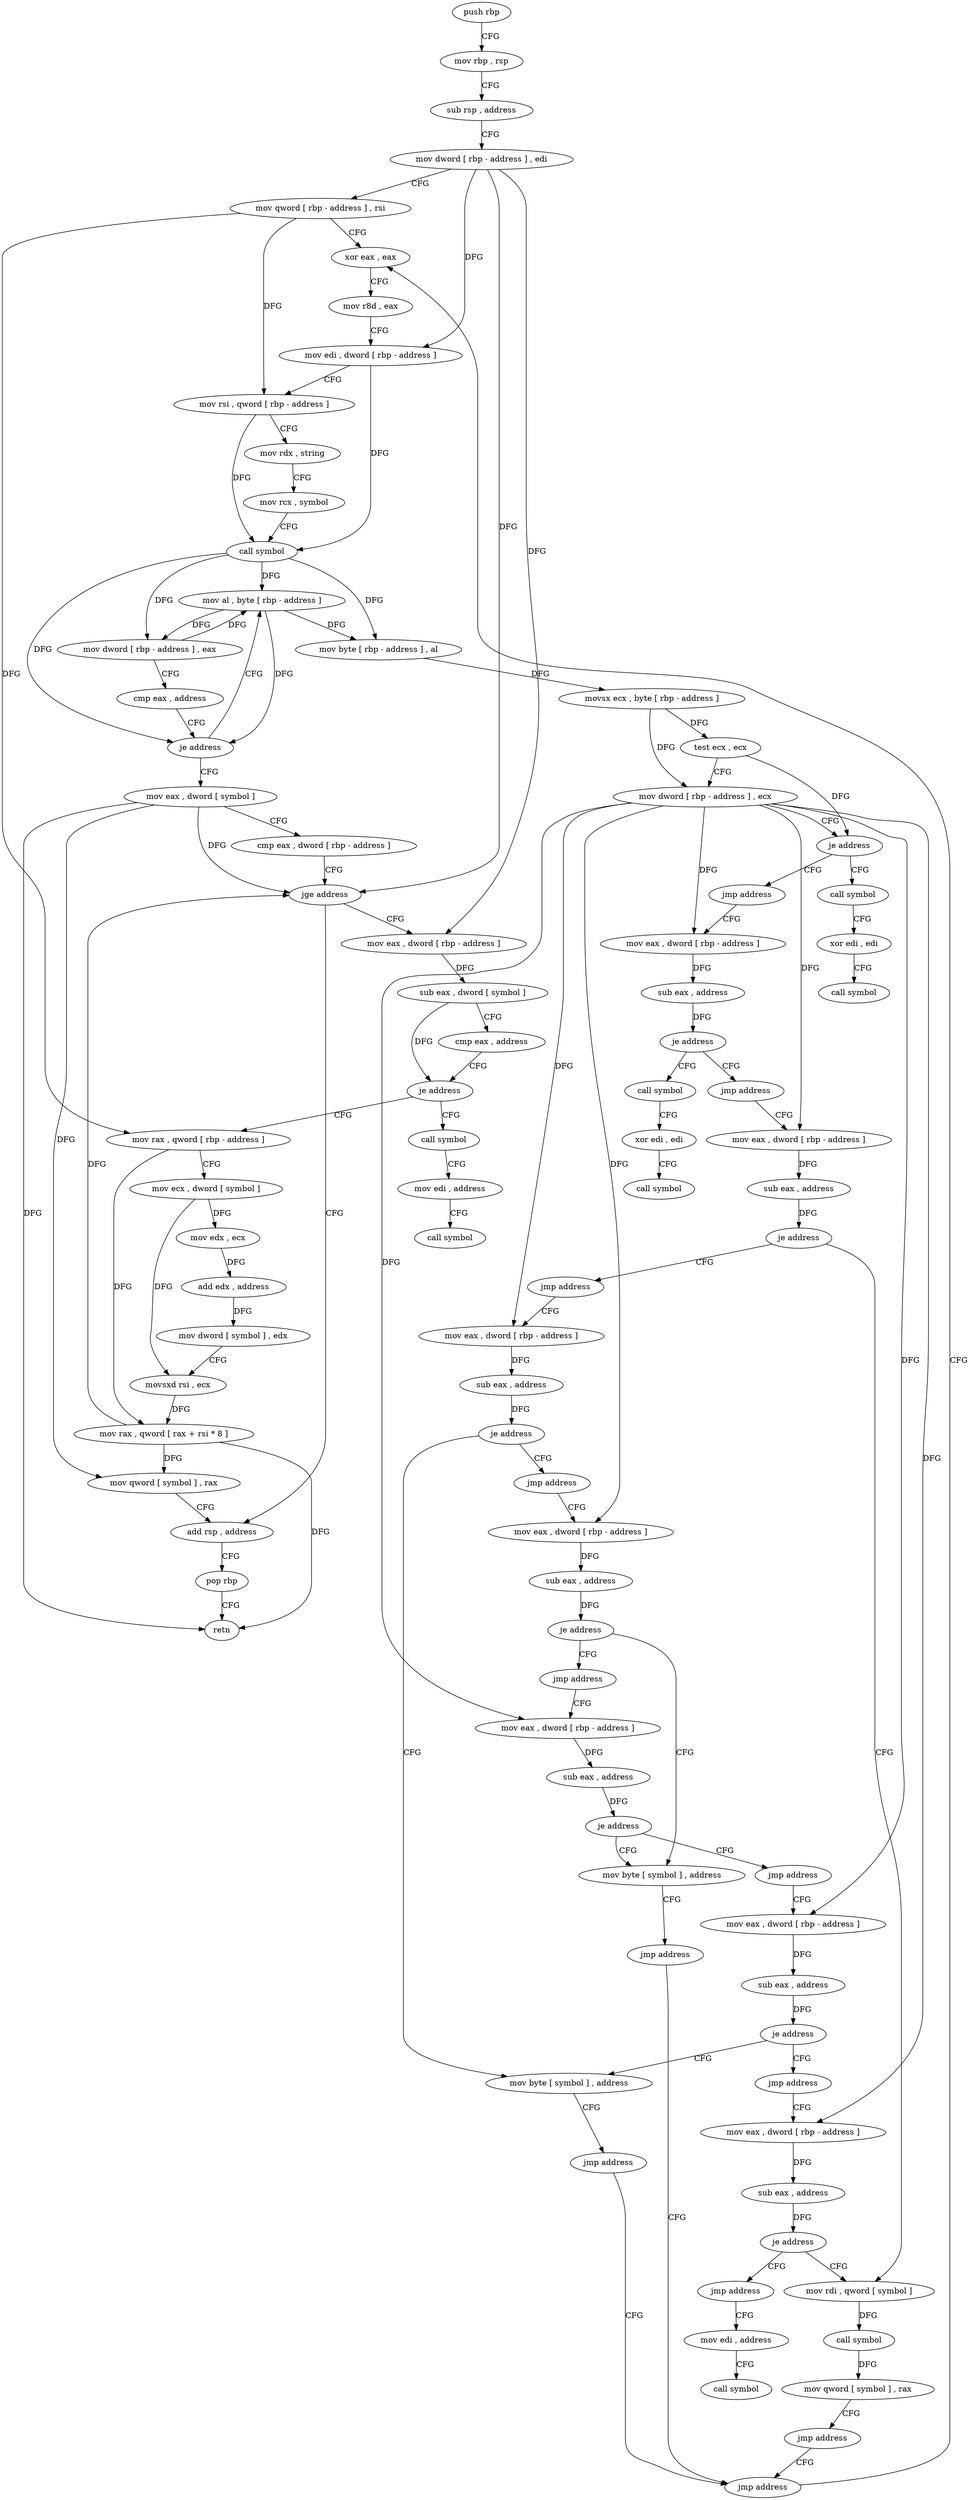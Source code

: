 digraph "func" {
"4217680" [label = "push rbp" ]
"4217681" [label = "mov rbp , rsp" ]
"4217684" [label = "sub rsp , address" ]
"4217688" [label = "mov dword [ rbp - address ] , edi" ]
"4217691" [label = "mov qword [ rbp - address ] , rsi" ]
"4217695" [label = "xor eax , eax" ]
"4217980" [label = "mov eax , dword [ symbol ]" ]
"4217987" [label = "cmp eax , dword [ rbp - address ]" ]
"4217990" [label = "jge address" ]
"4218068" [label = "add rsp , address" ]
"4217996" [label = "mov eax , dword [ rbp - address ]" ]
"4217744" [label = "mov al , byte [ rbp - address ]" ]
"4217747" [label = "mov byte [ rbp - address ] , al" ]
"4217750" [label = "movsx ecx , byte [ rbp - address ]" ]
"4217754" [label = "test ecx , ecx" ]
"4217756" [label = "mov dword [ rbp - address ] , ecx" ]
"4217759" [label = "je address" ]
"4217889" [label = "call symbol" ]
"4217765" [label = "jmp address" ]
"4218072" [label = "pop rbp" ]
"4218073" [label = "retn" ]
"4217999" [label = "sub eax , dword [ symbol ]" ]
"4218006" [label = "cmp eax , address" ]
"4218009" [label = "je address" ]
"4218030" [label = "mov rax , qword [ rbp - address ]" ]
"4218015" [label = "call symbol" ]
"4217894" [label = "xor edi , edi" ]
"4217896" [label = "call symbol" ]
"4217770" [label = "mov eax , dword [ rbp - address ]" ]
"4218034" [label = "mov ecx , dword [ symbol ]" ]
"4218041" [label = "mov edx , ecx" ]
"4218043" [label = "add edx , address" ]
"4218046" [label = "mov dword [ symbol ] , edx" ]
"4218053" [label = "movsxd rsi , ecx" ]
"4218056" [label = "mov rax , qword [ rax + rsi * 8 ]" ]
"4218060" [label = "mov qword [ symbol ] , rax" ]
"4218020" [label = "mov edi , address" ]
"4218025" [label = "call symbol" ]
"4217773" [label = "sub eax , address" ]
"4217776" [label = "je address" ]
"4217901" [label = "call symbol" ]
"4217782" [label = "jmp address" ]
"4217906" [label = "xor edi , edi" ]
"4217908" [label = "call symbol" ]
"4217787" [label = "mov eax , dword [ rbp - address ]" ]
"4217790" [label = "sub eax , address" ]
"4217793" [label = "je address" ]
"4217913" [label = "mov rdi , qword [ symbol ]" ]
"4217799" [label = "jmp address" ]
"4217921" [label = "call symbol" ]
"4217926" [label = "mov qword [ symbol ] , rax" ]
"4217934" [label = "jmp address" ]
"4217975" [label = "jmp address" ]
"4217804" [label = "mov eax , dword [ rbp - address ]" ]
"4217807" [label = "sub eax , address" ]
"4217810" [label = "je address" ]
"4217939" [label = "mov byte [ symbol ] , address" ]
"4217816" [label = "jmp address" ]
"4217697" [label = "mov r8d , eax" ]
"4217700" [label = "mov edi , dword [ rbp - address ]" ]
"4217703" [label = "mov rsi , qword [ rbp - address ]" ]
"4217707" [label = "mov rdx , string" ]
"4217717" [label = "mov rcx , symbol" ]
"4217727" [label = "call symbol" ]
"4217732" [label = "mov dword [ rbp - address ] , eax" ]
"4217735" [label = "cmp eax , address" ]
"4217738" [label = "je address" ]
"4217947" [label = "jmp address" ]
"4217821" [label = "mov eax , dword [ rbp - address ]" ]
"4217824" [label = "sub eax , address" ]
"4217827" [label = "je address" ]
"4217952" [label = "mov byte [ symbol ] , address" ]
"4217833" [label = "jmp address" ]
"4217960" [label = "jmp address" ]
"4217838" [label = "mov eax , dword [ rbp - address ]" ]
"4217841" [label = "sub eax , address" ]
"4217844" [label = "je address" ]
"4217850" [label = "jmp address" ]
"4217855" [label = "mov eax , dword [ rbp - address ]" ]
"4217858" [label = "sub eax , address" ]
"4217861" [label = "je address" ]
"4217867" [label = "jmp address" ]
"4217872" [label = "mov eax , dword [ rbp - address ]" ]
"4217875" [label = "sub eax , address" ]
"4217878" [label = "je address" ]
"4217884" [label = "jmp address" ]
"4217965" [label = "mov edi , address" ]
"4217970" [label = "call symbol" ]
"4217680" -> "4217681" [ label = "CFG" ]
"4217681" -> "4217684" [ label = "CFG" ]
"4217684" -> "4217688" [ label = "CFG" ]
"4217688" -> "4217691" [ label = "CFG" ]
"4217688" -> "4217700" [ label = "DFG" ]
"4217688" -> "4217990" [ label = "DFG" ]
"4217688" -> "4217996" [ label = "DFG" ]
"4217691" -> "4217695" [ label = "CFG" ]
"4217691" -> "4217703" [ label = "DFG" ]
"4217691" -> "4218030" [ label = "DFG" ]
"4217695" -> "4217697" [ label = "CFG" ]
"4217980" -> "4217987" [ label = "CFG" ]
"4217980" -> "4217990" [ label = "DFG" ]
"4217980" -> "4218073" [ label = "DFG" ]
"4217980" -> "4218060" [ label = "DFG" ]
"4217987" -> "4217990" [ label = "CFG" ]
"4217990" -> "4218068" [ label = "CFG" ]
"4217990" -> "4217996" [ label = "CFG" ]
"4218068" -> "4218072" [ label = "CFG" ]
"4217996" -> "4217999" [ label = "DFG" ]
"4217744" -> "4217747" [ label = "DFG" ]
"4217744" -> "4217732" [ label = "DFG" ]
"4217744" -> "4217738" [ label = "DFG" ]
"4217747" -> "4217750" [ label = "DFG" ]
"4217750" -> "4217754" [ label = "DFG" ]
"4217750" -> "4217756" [ label = "DFG" ]
"4217754" -> "4217756" [ label = "CFG" ]
"4217754" -> "4217759" [ label = "DFG" ]
"4217756" -> "4217759" [ label = "CFG" ]
"4217756" -> "4217770" [ label = "DFG" ]
"4217756" -> "4217787" [ label = "DFG" ]
"4217756" -> "4217804" [ label = "DFG" ]
"4217756" -> "4217821" [ label = "DFG" ]
"4217756" -> "4217838" [ label = "DFG" ]
"4217756" -> "4217855" [ label = "DFG" ]
"4217756" -> "4217872" [ label = "DFG" ]
"4217759" -> "4217889" [ label = "CFG" ]
"4217759" -> "4217765" [ label = "CFG" ]
"4217889" -> "4217894" [ label = "CFG" ]
"4217765" -> "4217770" [ label = "CFG" ]
"4218072" -> "4218073" [ label = "CFG" ]
"4217999" -> "4218006" [ label = "CFG" ]
"4217999" -> "4218009" [ label = "DFG" ]
"4218006" -> "4218009" [ label = "CFG" ]
"4218009" -> "4218030" [ label = "CFG" ]
"4218009" -> "4218015" [ label = "CFG" ]
"4218030" -> "4218034" [ label = "CFG" ]
"4218030" -> "4218056" [ label = "DFG" ]
"4218015" -> "4218020" [ label = "CFG" ]
"4217894" -> "4217896" [ label = "CFG" ]
"4217770" -> "4217773" [ label = "DFG" ]
"4218034" -> "4218041" [ label = "DFG" ]
"4218034" -> "4218053" [ label = "DFG" ]
"4218041" -> "4218043" [ label = "DFG" ]
"4218043" -> "4218046" [ label = "DFG" ]
"4218046" -> "4218053" [ label = "CFG" ]
"4218053" -> "4218056" [ label = "DFG" ]
"4218056" -> "4218060" [ label = "DFG" ]
"4218056" -> "4217990" [ label = "DFG" ]
"4218056" -> "4218073" [ label = "DFG" ]
"4218060" -> "4218068" [ label = "CFG" ]
"4218020" -> "4218025" [ label = "CFG" ]
"4217773" -> "4217776" [ label = "DFG" ]
"4217776" -> "4217901" [ label = "CFG" ]
"4217776" -> "4217782" [ label = "CFG" ]
"4217901" -> "4217906" [ label = "CFG" ]
"4217782" -> "4217787" [ label = "CFG" ]
"4217906" -> "4217908" [ label = "CFG" ]
"4217787" -> "4217790" [ label = "DFG" ]
"4217790" -> "4217793" [ label = "DFG" ]
"4217793" -> "4217913" [ label = "CFG" ]
"4217793" -> "4217799" [ label = "CFG" ]
"4217913" -> "4217921" [ label = "DFG" ]
"4217799" -> "4217804" [ label = "CFG" ]
"4217921" -> "4217926" [ label = "DFG" ]
"4217926" -> "4217934" [ label = "CFG" ]
"4217934" -> "4217975" [ label = "CFG" ]
"4217975" -> "4217695" [ label = "CFG" ]
"4217804" -> "4217807" [ label = "DFG" ]
"4217807" -> "4217810" [ label = "DFG" ]
"4217810" -> "4217939" [ label = "CFG" ]
"4217810" -> "4217816" [ label = "CFG" ]
"4217939" -> "4217947" [ label = "CFG" ]
"4217816" -> "4217821" [ label = "CFG" ]
"4217697" -> "4217700" [ label = "CFG" ]
"4217700" -> "4217703" [ label = "CFG" ]
"4217700" -> "4217727" [ label = "DFG" ]
"4217703" -> "4217707" [ label = "CFG" ]
"4217703" -> "4217727" [ label = "DFG" ]
"4217707" -> "4217717" [ label = "CFG" ]
"4217717" -> "4217727" [ label = "CFG" ]
"4217727" -> "4217732" [ label = "DFG" ]
"4217727" -> "4217738" [ label = "DFG" ]
"4217727" -> "4217744" [ label = "DFG" ]
"4217727" -> "4217747" [ label = "DFG" ]
"4217732" -> "4217735" [ label = "CFG" ]
"4217732" -> "4217744" [ label = "DFG" ]
"4217735" -> "4217738" [ label = "CFG" ]
"4217738" -> "4217980" [ label = "CFG" ]
"4217738" -> "4217744" [ label = "CFG" ]
"4217947" -> "4217975" [ label = "CFG" ]
"4217821" -> "4217824" [ label = "DFG" ]
"4217824" -> "4217827" [ label = "DFG" ]
"4217827" -> "4217952" [ label = "CFG" ]
"4217827" -> "4217833" [ label = "CFG" ]
"4217952" -> "4217960" [ label = "CFG" ]
"4217833" -> "4217838" [ label = "CFG" ]
"4217960" -> "4217975" [ label = "CFG" ]
"4217838" -> "4217841" [ label = "DFG" ]
"4217841" -> "4217844" [ label = "DFG" ]
"4217844" -> "4217952" [ label = "CFG" ]
"4217844" -> "4217850" [ label = "CFG" ]
"4217850" -> "4217855" [ label = "CFG" ]
"4217855" -> "4217858" [ label = "DFG" ]
"4217858" -> "4217861" [ label = "DFG" ]
"4217861" -> "4217939" [ label = "CFG" ]
"4217861" -> "4217867" [ label = "CFG" ]
"4217867" -> "4217872" [ label = "CFG" ]
"4217872" -> "4217875" [ label = "DFG" ]
"4217875" -> "4217878" [ label = "DFG" ]
"4217878" -> "4217913" [ label = "CFG" ]
"4217878" -> "4217884" [ label = "CFG" ]
"4217884" -> "4217965" [ label = "CFG" ]
"4217965" -> "4217970" [ label = "CFG" ]
}
